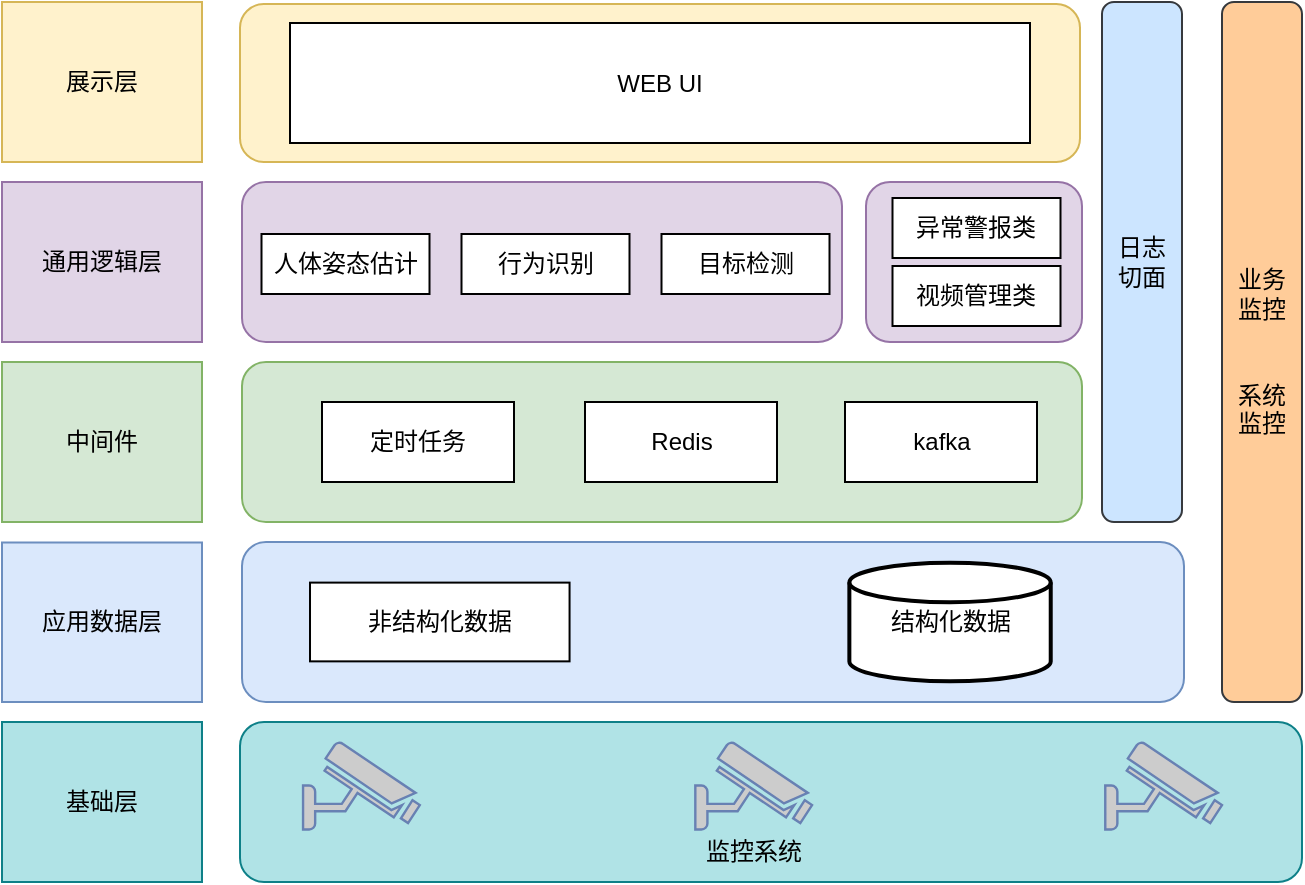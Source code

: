 <mxfile version="20.2.7" type="github">
  <diagram id="E_13mlukJOxraNOaaRcT" name="第 1 页">
    <mxGraphModel dx="830" dy="811" grid="1" gridSize="10" guides="1" tooltips="1" connect="1" arrows="1" fold="1" page="1" pageScale="1" pageWidth="827" pageHeight="1169" math="0" shadow="0">
      <root>
        <mxCell id="0" />
        <mxCell id="1" parent="0" />
        <mxCell id="w3a1VN94c9Hw_7OJSUU4-27" value="中间件" style="rounded=0;whiteSpace=wrap;html=1;fillColor=#d5e8d4;strokeColor=#82b366;" vertex="1" parent="1">
          <mxGeometry x="130" y="350" width="100" height="80" as="geometry" />
        </mxCell>
        <mxCell id="w3a1VN94c9Hw_7OJSUU4-42" value="通用逻辑层" style="rounded=0;whiteSpace=wrap;html=1;fillColor=#e1d5e7;strokeColor=#9673a6;" vertex="1" parent="1">
          <mxGeometry x="130" y="260" width="100" height="80" as="geometry" />
        </mxCell>
        <mxCell id="w3a1VN94c9Hw_7OJSUU4-52" value="展示层" style="rounded=0;whiteSpace=wrap;html=1;fillColor=#fff2cc;strokeColor=#d6b656;" vertex="1" parent="1">
          <mxGeometry x="130" y="170" width="100" height="80" as="geometry" />
        </mxCell>
        <mxCell id="w3a1VN94c9Hw_7OJSUU4-14" value="基础层" style="rounded=0;whiteSpace=wrap;html=1;fillColor=#b0e3e6;strokeColor=#0e8088;" vertex="1" parent="1">
          <mxGeometry x="130" y="530" width="100" height="80" as="geometry" />
        </mxCell>
        <mxCell id="w3a1VN94c9Hw_7OJSUU4-15" value="应用数据层" style="rounded=0;whiteSpace=wrap;html=1;fillColor=#dae8fc;strokeColor=#6c8ebf;" vertex="1" parent="1">
          <mxGeometry x="130" y="440.25" width="100" height="79.75" as="geometry" />
        </mxCell>
        <mxCell id="w3a1VN94c9Hw_7OJSUU4-55" value="日志&lt;br&gt;切面" style="rounded=1;whiteSpace=wrap;html=1;fillColor=#cce5ff;strokeColor=#36393d;" vertex="1" parent="1">
          <mxGeometry x="680" y="170" width="40" height="260" as="geometry" />
        </mxCell>
        <mxCell id="w3a1VN94c9Hw_7OJSUU4-56" value="业务&lt;br&gt;监控&lt;br&gt;&lt;br&gt;&lt;br&gt;系统&lt;br&gt;监控" style="rounded=1;whiteSpace=wrap;html=1;fillColor=#ffcc99;strokeColor=#36393d;" vertex="1" parent="1">
          <mxGeometry x="740" y="170" width="40" height="350" as="geometry" />
        </mxCell>
        <mxCell id="w3a1VN94c9Hw_7OJSUU4-68" value="" style="rounded=1;whiteSpace=wrap;html=1;labelBackgroundColor=default;fillStyle=auto;fillColor=#b0e3e6;strokeColor=#0e8088;" vertex="1" parent="1">
          <mxGeometry x="249" y="530" width="531" height="80" as="geometry" />
        </mxCell>
        <mxCell id="w3a1VN94c9Hw_7OJSUU4-3" value="" style="fontColor=#0066CC;verticalAlign=top;verticalLabelPosition=bottom;labelPosition=center;align=center;html=1;outlineConnect=0;fillColor=#CCCCCC;strokeColor=#6881B3;gradientColor=none;gradientDirection=north;strokeWidth=2;shape=mxgraph.networks.security_camera;aspect=fixed;" vertex="1" parent="1">
          <mxGeometry x="280.532" y="540.002" width="58.359" height="43.769" as="geometry" />
        </mxCell>
        <mxCell id="w3a1VN94c9Hw_7OJSUU4-69" value="" style="fontColor=#0066CC;verticalAlign=top;verticalLabelPosition=bottom;labelPosition=center;align=center;html=1;outlineConnect=0;fillColor=#CCCCCC;strokeColor=#6881B3;gradientColor=none;gradientDirection=north;strokeWidth=2;shape=mxgraph.networks.security_camera;aspect=fixed;" vertex="1" parent="1">
          <mxGeometry x="476.662" y="540.002" width="58.359" height="43.769" as="geometry" />
        </mxCell>
        <mxCell id="w3a1VN94c9Hw_7OJSUU4-70" value="" style="fontColor=#0066CC;verticalAlign=top;verticalLabelPosition=bottom;labelPosition=center;align=center;html=1;outlineConnect=0;fillColor=#CCCCCC;strokeColor=#6881B3;gradientColor=none;gradientDirection=north;strokeWidth=2;shape=mxgraph.networks.security_camera;aspect=fixed;" vertex="1" parent="1">
          <mxGeometry x="681.637" y="540.002" width="58.359" height="43.769" as="geometry" />
        </mxCell>
        <mxCell id="w3a1VN94c9Hw_7OJSUU4-71" value="监控系统" style="text;html=1;strokeColor=none;fillColor=none;align=center;verticalAlign=middle;whiteSpace=wrap;rounded=0;" vertex="1" parent="1">
          <mxGeometry x="468.002" y="580.821" width="75.677" height="29.179" as="geometry" />
        </mxCell>
        <mxCell id="w3a1VN94c9Hw_7OJSUU4-76" value="" style="group" vertex="1" connectable="0" parent="1">
          <mxGeometry x="250" y="440" width="471" height="80" as="geometry" />
        </mxCell>
        <mxCell id="w3a1VN94c9Hw_7OJSUU4-75" value="" style="rounded=1;whiteSpace=wrap;html=1;labelBackgroundColor=default;fillStyle=auto;fillColor=#dae8fc;strokeColor=#6c8ebf;" vertex="1" parent="w3a1VN94c9Hw_7OJSUU4-76">
          <mxGeometry width="471" height="80" as="geometry" />
        </mxCell>
        <mxCell id="w3a1VN94c9Hw_7OJSUU4-73" value="非结构化数据" style="rounded=0;whiteSpace=wrap;html=1;" vertex="1" parent="w3a1VN94c9Hw_7OJSUU4-76">
          <mxGeometry x="34.005" y="20.307" width="129.777" height="39.377" as="geometry" />
        </mxCell>
        <mxCell id="w3a1VN94c9Hw_7OJSUU4-74" value="结构化数据" style="strokeWidth=2;html=1;shape=mxgraph.flowchart.database;whiteSpace=wrap;" vertex="1" parent="w3a1VN94c9Hw_7OJSUU4-76">
          <mxGeometry x="303.678" y="10.348" width="100.689" height="59.314" as="geometry" />
        </mxCell>
        <mxCell id="w3a1VN94c9Hw_7OJSUU4-78" value="" style="rounded=1;whiteSpace=wrap;html=1;labelBackgroundColor=default;fillStyle=auto;fillColor=#d5e8d4;strokeColor=#82b366;" vertex="1" parent="1">
          <mxGeometry x="250" y="350" width="420" height="80" as="geometry" />
        </mxCell>
        <mxCell id="w3a1VN94c9Hw_7OJSUU4-84" value="定时任务" style="rounded=0;whiteSpace=wrap;html=1;" vertex="1" parent="1">
          <mxGeometry x="290" y="370" width="96" height="40" as="geometry" />
        </mxCell>
        <mxCell id="w3a1VN94c9Hw_7OJSUU4-85" value="Redis" style="rounded=0;whiteSpace=wrap;html=1;" vertex="1" parent="1">
          <mxGeometry x="421.5" y="370" width="96" height="40" as="geometry" />
        </mxCell>
        <mxCell id="w3a1VN94c9Hw_7OJSUU4-86" value="kafka" style="rounded=0;whiteSpace=wrap;html=1;" vertex="1" parent="1">
          <mxGeometry x="551.5" y="370" width="96" height="40" as="geometry" />
        </mxCell>
        <mxCell id="w3a1VN94c9Hw_7OJSUU4-87" value="" style="rounded=1;whiteSpace=wrap;html=1;labelBackgroundColor=default;fillStyle=auto;fillColor=#fff2cc;strokeColor=#d6b656;" vertex="1" parent="1">
          <mxGeometry x="249" y="171" width="420" height="79" as="geometry" />
        </mxCell>
        <mxCell id="w3a1VN94c9Hw_7OJSUU4-94" value="" style="rounded=1;whiteSpace=wrap;html=1;labelBackgroundColor=default;fillStyle=auto;fillColor=#e1d5e7;strokeColor=#9673a6;" vertex="1" parent="1">
          <mxGeometry x="250" y="260" width="300" height="80" as="geometry" />
        </mxCell>
        <mxCell id="w3a1VN94c9Hw_7OJSUU4-95" value="" style="rounded=1;whiteSpace=wrap;html=1;labelBackgroundColor=default;fillStyle=auto;fillColor=#e1d5e7;strokeColor=#9673a6;" vertex="1" parent="1">
          <mxGeometry x="562" y="260" width="108" height="80" as="geometry" />
        </mxCell>
        <mxCell id="w3a1VN94c9Hw_7OJSUU4-96" value="异常警报类" style="rounded=0;whiteSpace=wrap;html=1;" vertex="1" parent="1">
          <mxGeometry x="575.25" y="268" width="84" height="30" as="geometry" />
        </mxCell>
        <mxCell id="w3a1VN94c9Hw_7OJSUU4-97" value="视频管理类" style="rounded=0;whiteSpace=wrap;html=1;" vertex="1" parent="1">
          <mxGeometry x="575.25" y="302" width="84" height="30" as="geometry" />
        </mxCell>
        <mxCell id="w3a1VN94c9Hw_7OJSUU4-98" value="人体姿态估计" style="rounded=0;whiteSpace=wrap;html=1;" vertex="1" parent="1">
          <mxGeometry x="259.75" y="286" width="84" height="30" as="geometry" />
        </mxCell>
        <mxCell id="w3a1VN94c9Hw_7OJSUU4-99" value="行为识别" style="rounded=0;whiteSpace=wrap;html=1;" vertex="1" parent="1">
          <mxGeometry x="359.75" y="286" width="84" height="30" as="geometry" />
        </mxCell>
        <mxCell id="w3a1VN94c9Hw_7OJSUU4-100" value="目标检测" style="rounded=0;whiteSpace=wrap;html=1;" vertex="1" parent="1">
          <mxGeometry x="459.75" y="286" width="84" height="30" as="geometry" />
        </mxCell>
        <mxCell id="w3a1VN94c9Hw_7OJSUU4-104" value="WEB UI" style="rounded=0;whiteSpace=wrap;html=1;" vertex="1" parent="1">
          <mxGeometry x="274" y="180.5" width="370" height="60" as="geometry" />
        </mxCell>
      </root>
    </mxGraphModel>
  </diagram>
</mxfile>
